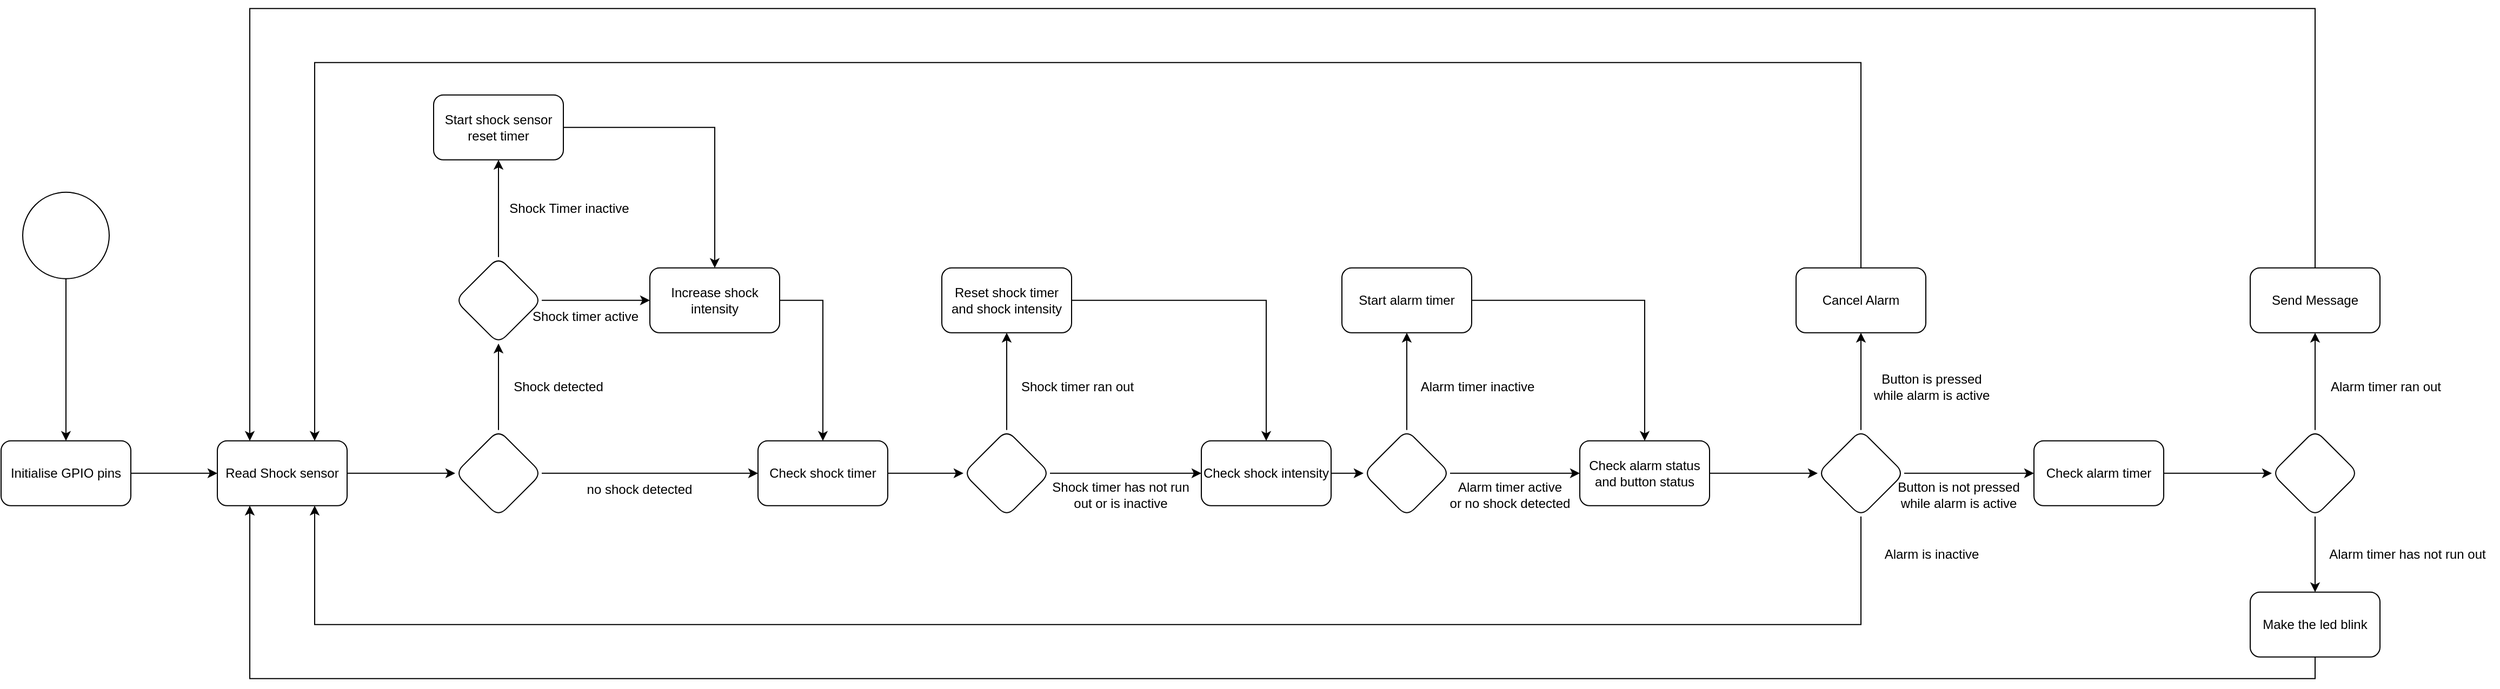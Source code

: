 <mxfile version="24.7.17">
  <diagram name="Seite-1" id="rICtBro_JCOo9i1cH8Zr">
    <mxGraphModel dx="1434" dy="738" grid="1" gridSize="10" guides="1" tooltips="1" connect="1" arrows="1" fold="1" page="1" pageScale="1" pageWidth="827" pageHeight="1169" math="0" shadow="0">
      <root>
        <mxCell id="0" />
        <mxCell id="1" parent="0" />
        <mxCell id="qiA87WzfySn1nLuCQrY5-3" value="" style="edgeStyle=orthogonalEdgeStyle;rounded=0;orthogonalLoop=1;jettySize=auto;html=1;" parent="1" source="qiA87WzfySn1nLuCQrY5-1" target="qiA87WzfySn1nLuCQrY5-2" edge="1">
          <mxGeometry relative="1" as="geometry" />
        </mxCell>
        <mxCell id="qiA87WzfySn1nLuCQrY5-1" value="" style="ellipse;whiteSpace=wrap;html=1;aspect=fixed;strokeColor=#000000;" parent="1" vertex="1">
          <mxGeometry x="140" y="409.89" width="80" height="80" as="geometry" />
        </mxCell>
        <mxCell id="qiA87WzfySn1nLuCQrY5-5" value="" style="edgeStyle=orthogonalEdgeStyle;rounded=0;orthogonalLoop=1;jettySize=auto;html=1;" parent="1" source="qiA87WzfySn1nLuCQrY5-2" target="qiA87WzfySn1nLuCQrY5-4" edge="1">
          <mxGeometry relative="1" as="geometry" />
        </mxCell>
        <mxCell id="qiA87WzfySn1nLuCQrY5-2" value="Initialise GPIO pins" style="rounded=1;whiteSpace=wrap;html=1;strokeColor=#000000;" parent="1" vertex="1">
          <mxGeometry x="120" y="639.89" width="120" height="60" as="geometry" />
        </mxCell>
        <mxCell id="qiA87WzfySn1nLuCQrY5-9" value="" style="edgeStyle=orthogonalEdgeStyle;rounded=0;orthogonalLoop=1;jettySize=auto;html=1;" parent="1" source="qiA87WzfySn1nLuCQrY5-4" target="qiA87WzfySn1nLuCQrY5-8" edge="1">
          <mxGeometry relative="1" as="geometry" />
        </mxCell>
        <mxCell id="qiA87WzfySn1nLuCQrY5-4" value="Read Shock sensor" style="rounded=1;whiteSpace=wrap;html=1;strokeColor=#000000;" parent="1" vertex="1">
          <mxGeometry x="320" y="639.89" width="120" height="60" as="geometry" />
        </mxCell>
        <mxCell id="qiA87WzfySn1nLuCQrY5-17" value="" style="edgeStyle=orthogonalEdgeStyle;rounded=0;orthogonalLoop=1;jettySize=auto;html=1;" parent="1" source="qiA87WzfySn1nLuCQrY5-8" target="qiA87WzfySn1nLuCQrY5-16" edge="1">
          <mxGeometry relative="1" as="geometry" />
        </mxCell>
        <mxCell id="qiA87WzfySn1nLuCQrY5-25" style="edgeStyle=orthogonalEdgeStyle;rounded=0;orthogonalLoop=1;jettySize=auto;html=1;exitX=1;exitY=0.5;exitDx=0;exitDy=0;entryX=0;entryY=0.5;entryDx=0;entryDy=0;" parent="1" source="qiA87WzfySn1nLuCQrY5-8" target="qiA87WzfySn1nLuCQrY5-23" edge="1">
          <mxGeometry relative="1" as="geometry" />
        </mxCell>
        <mxCell id="qiA87WzfySn1nLuCQrY5-8" value="" style="rhombus;whiteSpace=wrap;html=1;strokeColor=#000000;rounded=1;" parent="1" vertex="1">
          <mxGeometry x="540" y="629.89" width="80" height="80" as="geometry" />
        </mxCell>
        <mxCell id="qiA87WzfySn1nLuCQrY5-19" value="" style="edgeStyle=orthogonalEdgeStyle;rounded=0;orthogonalLoop=1;jettySize=auto;html=1;" parent="1" source="qiA87WzfySn1nLuCQrY5-16" target="qiA87WzfySn1nLuCQrY5-18" edge="1">
          <mxGeometry relative="1" as="geometry" />
        </mxCell>
        <mxCell id="qiA87WzfySn1nLuCQrY5-21" value="" style="edgeStyle=orthogonalEdgeStyle;rounded=0;orthogonalLoop=1;jettySize=auto;html=1;" parent="1" source="qiA87WzfySn1nLuCQrY5-16" target="qiA87WzfySn1nLuCQrY5-20" edge="1">
          <mxGeometry relative="1" as="geometry" />
        </mxCell>
        <mxCell id="qiA87WzfySn1nLuCQrY5-16" value="" style="rhombus;whiteSpace=wrap;html=1;strokeColor=#000000;rounded=1;" parent="1" vertex="1">
          <mxGeometry x="540" y="469.89" width="80" height="80" as="geometry" />
        </mxCell>
        <mxCell id="qiA87WzfySn1nLuCQrY5-22" style="edgeStyle=orthogonalEdgeStyle;rounded=0;orthogonalLoop=1;jettySize=auto;html=1;exitX=1;exitY=0.5;exitDx=0;exitDy=0;entryX=0.5;entryY=0;entryDx=0;entryDy=0;" parent="1" source="qiA87WzfySn1nLuCQrY5-18" target="qiA87WzfySn1nLuCQrY5-20" edge="1">
          <mxGeometry relative="1" as="geometry" />
        </mxCell>
        <mxCell id="qiA87WzfySn1nLuCQrY5-18" value="Start shock sensor reset timer" style="whiteSpace=wrap;html=1;strokeColor=#000000;rounded=1;" parent="1" vertex="1">
          <mxGeometry x="520" y="319.89" width="120" height="60" as="geometry" />
        </mxCell>
        <mxCell id="qiA87WzfySn1nLuCQrY5-24" value="" style="edgeStyle=orthogonalEdgeStyle;rounded=0;orthogonalLoop=1;jettySize=auto;html=1;exitX=1;exitY=0.5;exitDx=0;exitDy=0;" parent="1" source="qiA87WzfySn1nLuCQrY5-20" target="qiA87WzfySn1nLuCQrY5-23" edge="1">
          <mxGeometry relative="1" as="geometry" />
        </mxCell>
        <mxCell id="qiA87WzfySn1nLuCQrY5-20" value="Increase shock intensity" style="whiteSpace=wrap;html=1;strokeColor=#000000;rounded=1;" parent="1" vertex="1">
          <mxGeometry x="720" y="479.89" width="120" height="60" as="geometry" />
        </mxCell>
        <mxCell id="qiA87WzfySn1nLuCQrY5-27" value="" style="edgeStyle=orthogonalEdgeStyle;rounded=0;orthogonalLoop=1;jettySize=auto;html=1;" parent="1" source="qiA87WzfySn1nLuCQrY5-23" target="qiA87WzfySn1nLuCQrY5-26" edge="1">
          <mxGeometry relative="1" as="geometry" />
        </mxCell>
        <mxCell id="qiA87WzfySn1nLuCQrY5-23" value="Check shock timer" style="whiteSpace=wrap;html=1;strokeColor=#000000;rounded=1;" parent="1" vertex="1">
          <mxGeometry x="820" y="639.89" width="120" height="60" as="geometry" />
        </mxCell>
        <mxCell id="qiA87WzfySn1nLuCQrY5-29" value="" style="edgeStyle=orthogonalEdgeStyle;rounded=0;orthogonalLoop=1;jettySize=auto;html=1;" parent="1" source="qiA87WzfySn1nLuCQrY5-26" target="qiA87WzfySn1nLuCQrY5-28" edge="1">
          <mxGeometry relative="1" as="geometry" />
        </mxCell>
        <mxCell id="qiA87WzfySn1nLuCQrY5-31" value="" style="edgeStyle=orthogonalEdgeStyle;rounded=0;orthogonalLoop=1;jettySize=auto;html=1;" parent="1" source="qiA87WzfySn1nLuCQrY5-26" target="qiA87WzfySn1nLuCQrY5-30" edge="1">
          <mxGeometry relative="1" as="geometry" />
        </mxCell>
        <mxCell id="qiA87WzfySn1nLuCQrY5-26" value="" style="rhombus;whiteSpace=wrap;html=1;strokeColor=#000000;rounded=1;" parent="1" vertex="1">
          <mxGeometry x="1010" y="629.89" width="80" height="80" as="geometry" />
        </mxCell>
        <mxCell id="qiA87WzfySn1nLuCQrY5-32" style="edgeStyle=orthogonalEdgeStyle;rounded=0;orthogonalLoop=1;jettySize=auto;html=1;exitX=1;exitY=0.5;exitDx=0;exitDy=0;entryX=0.5;entryY=0;entryDx=0;entryDy=0;" parent="1" source="qiA87WzfySn1nLuCQrY5-28" target="qiA87WzfySn1nLuCQrY5-30" edge="1">
          <mxGeometry relative="1" as="geometry" />
        </mxCell>
        <mxCell id="qiA87WzfySn1nLuCQrY5-28" value="Reset shock timer and shock intensity" style="whiteSpace=wrap;html=1;strokeColor=#000000;rounded=1;" parent="1" vertex="1">
          <mxGeometry x="990" y="479.89" width="120" height="60" as="geometry" />
        </mxCell>
        <mxCell id="qiA87WzfySn1nLuCQrY5-34" value="" style="edgeStyle=orthogonalEdgeStyle;rounded=0;orthogonalLoop=1;jettySize=auto;html=1;" parent="1" source="qiA87WzfySn1nLuCQrY5-30" target="qiA87WzfySn1nLuCQrY5-33" edge="1">
          <mxGeometry relative="1" as="geometry" />
        </mxCell>
        <mxCell id="qiA87WzfySn1nLuCQrY5-30" value="Check shock intensity" style="whiteSpace=wrap;html=1;strokeColor=#000000;rounded=1;" parent="1" vertex="1">
          <mxGeometry x="1230" y="639.89" width="120" height="60" as="geometry" />
        </mxCell>
        <mxCell id="qiA87WzfySn1nLuCQrY5-36" value="" style="edgeStyle=orthogonalEdgeStyle;rounded=0;orthogonalLoop=1;jettySize=auto;html=1;" parent="1" source="qiA87WzfySn1nLuCQrY5-33" target="qiA87WzfySn1nLuCQrY5-35" edge="1">
          <mxGeometry relative="1" as="geometry" />
        </mxCell>
        <mxCell id="qiA87WzfySn1nLuCQrY5-38" value="" style="edgeStyle=orthogonalEdgeStyle;rounded=0;orthogonalLoop=1;jettySize=auto;html=1;" parent="1" source="qiA87WzfySn1nLuCQrY5-33" target="qiA87WzfySn1nLuCQrY5-37" edge="1">
          <mxGeometry relative="1" as="geometry" />
        </mxCell>
        <mxCell id="qiA87WzfySn1nLuCQrY5-33" value="" style="rhombus;whiteSpace=wrap;html=1;strokeColor=#000000;rounded=1;" parent="1" vertex="1">
          <mxGeometry x="1380" y="629.89" width="80" height="80" as="geometry" />
        </mxCell>
        <mxCell id="qiA87WzfySn1nLuCQrY5-39" style="edgeStyle=orthogonalEdgeStyle;rounded=0;orthogonalLoop=1;jettySize=auto;html=1;exitX=1;exitY=0.5;exitDx=0;exitDy=0;entryX=0.5;entryY=0;entryDx=0;entryDy=0;" parent="1" source="qiA87WzfySn1nLuCQrY5-35" target="qiA87WzfySn1nLuCQrY5-37" edge="1">
          <mxGeometry relative="1" as="geometry" />
        </mxCell>
        <mxCell id="qiA87WzfySn1nLuCQrY5-35" value="Start alarm timer" style="whiteSpace=wrap;html=1;strokeColor=#000000;rounded=1;" parent="1" vertex="1">
          <mxGeometry x="1360" y="479.89" width="120" height="60" as="geometry" />
        </mxCell>
        <mxCell id="qiA87WzfySn1nLuCQrY5-41" value="" style="edgeStyle=orthogonalEdgeStyle;rounded=0;orthogonalLoop=1;jettySize=auto;html=1;" parent="1" source="qiA87WzfySn1nLuCQrY5-37" target="qiA87WzfySn1nLuCQrY5-40" edge="1">
          <mxGeometry relative="1" as="geometry" />
        </mxCell>
        <mxCell id="qiA87WzfySn1nLuCQrY5-37" value="Check alarm status and button status" style="whiteSpace=wrap;html=1;strokeColor=#000000;rounded=1;" parent="1" vertex="1">
          <mxGeometry x="1580" y="639.89" width="120" height="60" as="geometry" />
        </mxCell>
        <mxCell id="qiA87WzfySn1nLuCQrY5-43" value="" style="edgeStyle=orthogonalEdgeStyle;rounded=0;orthogonalLoop=1;jettySize=auto;html=1;" parent="1" source="qiA87WzfySn1nLuCQrY5-40" target="qiA87WzfySn1nLuCQrY5-42" edge="1">
          <mxGeometry relative="1" as="geometry" />
        </mxCell>
        <mxCell id="qiA87WzfySn1nLuCQrY5-45" value="" style="edgeStyle=orthogonalEdgeStyle;rounded=0;orthogonalLoop=1;jettySize=auto;html=1;" parent="1" source="qiA87WzfySn1nLuCQrY5-40" target="qiA87WzfySn1nLuCQrY5-44" edge="1">
          <mxGeometry relative="1" as="geometry" />
        </mxCell>
        <mxCell id="qiA87WzfySn1nLuCQrY5-51" style="edgeStyle=orthogonalEdgeStyle;rounded=0;orthogonalLoop=1;jettySize=auto;html=1;exitX=0.5;exitY=1;exitDx=0;exitDy=0;entryX=0.75;entryY=1;entryDx=0;entryDy=0;" parent="1" source="qiA87WzfySn1nLuCQrY5-40" target="qiA87WzfySn1nLuCQrY5-4" edge="1">
          <mxGeometry relative="1" as="geometry">
            <mxPoint x="380" y="909.89" as="targetPoint" />
            <Array as="points">
              <mxPoint x="1840" y="809.89" />
              <mxPoint x="410" y="809.89" />
            </Array>
          </mxGeometry>
        </mxCell>
        <mxCell id="qiA87WzfySn1nLuCQrY5-40" value="" style="rhombus;whiteSpace=wrap;html=1;strokeColor=#000000;rounded=1;" parent="1" vertex="1">
          <mxGeometry x="1800" y="629.89" width="80" height="80" as="geometry" />
        </mxCell>
        <mxCell id="qiA87WzfySn1nLuCQrY5-52" style="edgeStyle=orthogonalEdgeStyle;rounded=0;orthogonalLoop=1;jettySize=auto;html=1;exitX=0.5;exitY=0;exitDx=0;exitDy=0;entryX=0.75;entryY=0;entryDx=0;entryDy=0;" parent="1" source="qiA87WzfySn1nLuCQrY5-42" target="qiA87WzfySn1nLuCQrY5-4" edge="1">
          <mxGeometry relative="1" as="geometry">
            <mxPoint x="310" y="-95.11" as="targetPoint" />
            <Array as="points">
              <mxPoint x="1840" y="289.89" />
              <mxPoint x="410" y="289.89" />
            </Array>
          </mxGeometry>
        </mxCell>
        <mxCell id="qiA87WzfySn1nLuCQrY5-42" value="Cancel Alarm" style="whiteSpace=wrap;html=1;strokeColor=#000000;rounded=1;" parent="1" vertex="1">
          <mxGeometry x="1780" y="479.89" width="120" height="60" as="geometry" />
        </mxCell>
        <mxCell id="qiA87WzfySn1nLuCQrY5-60" value="" style="edgeStyle=orthogonalEdgeStyle;rounded=0;orthogonalLoop=1;jettySize=auto;html=1;" parent="1" source="qiA87WzfySn1nLuCQrY5-44" target="qiA87WzfySn1nLuCQrY5-59" edge="1">
          <mxGeometry relative="1" as="geometry" />
        </mxCell>
        <mxCell id="qiA87WzfySn1nLuCQrY5-44" value="Check alarm timer" style="whiteSpace=wrap;html=1;strokeColor=#000000;rounded=1;" parent="1" vertex="1">
          <mxGeometry x="2000" y="639.89" width="120" height="60" as="geometry" />
        </mxCell>
        <mxCell id="qiA87WzfySn1nLuCQrY5-46" value="Button is pressed&lt;div&gt;while alarm is active&lt;/div&gt;" style="text;html=1;align=center;verticalAlign=middle;resizable=0;points=[];autosize=1;strokeColor=none;fillColor=none;" parent="1" vertex="1">
          <mxGeometry x="1840" y="569.89" width="130" height="40" as="geometry" />
        </mxCell>
        <mxCell id="qiA87WzfySn1nLuCQrY5-47" value="Alarm is inactive" style="text;html=1;align=center;verticalAlign=middle;resizable=0;points=[];autosize=1;strokeColor=none;fillColor=none;" parent="1" vertex="1">
          <mxGeometry x="1850" y="729.89" width="110" height="30" as="geometry" />
        </mxCell>
        <mxCell id="qiA87WzfySn1nLuCQrY5-49" value="Button is not pressed&lt;div&gt;while alarm is active&lt;/div&gt;" style="text;html=1;align=center;verticalAlign=middle;resizable=0;points=[];autosize=1;strokeColor=none;fillColor=none;" parent="1" vertex="1">
          <mxGeometry x="1860" y="669.89" width="140" height="40" as="geometry" />
        </mxCell>
        <mxCell id="qiA87WzfySn1nLuCQrY5-55" style="edgeStyle=orthogonalEdgeStyle;rounded=0;orthogonalLoop=1;jettySize=auto;html=1;exitX=0.5;exitY=1;exitDx=0;exitDy=0;entryX=0.25;entryY=1;entryDx=0;entryDy=0;" parent="1" source="qiA87WzfySn1nLuCQrY5-53" target="qiA87WzfySn1nLuCQrY5-4" edge="1">
          <mxGeometry relative="1" as="geometry" />
        </mxCell>
        <mxCell id="qiA87WzfySn1nLuCQrY5-53" value="Make the led blink" style="whiteSpace=wrap;html=1;strokeColor=#000000;rounded=1;" parent="1" vertex="1">
          <mxGeometry x="2200" y="779.89" width="120" height="60" as="geometry" />
        </mxCell>
        <mxCell id="qiA87WzfySn1nLuCQrY5-56" value="Alarm timer has not run out" style="text;html=1;align=center;verticalAlign=middle;resizable=0;points=[];autosize=1;strokeColor=none;fillColor=none;" parent="1" vertex="1">
          <mxGeometry x="2260" y="729.89" width="170" height="30" as="geometry" />
        </mxCell>
        <mxCell id="qiA87WzfySn1nLuCQrY5-61" style="edgeStyle=orthogonalEdgeStyle;rounded=0;orthogonalLoop=1;jettySize=auto;html=1;exitX=0.5;exitY=1;exitDx=0;exitDy=0;" parent="1" source="qiA87WzfySn1nLuCQrY5-59" target="qiA87WzfySn1nLuCQrY5-53" edge="1">
          <mxGeometry relative="1" as="geometry" />
        </mxCell>
        <mxCell id="qiA87WzfySn1nLuCQrY5-63" value="" style="edgeStyle=orthogonalEdgeStyle;rounded=0;orthogonalLoop=1;jettySize=auto;html=1;" parent="1" source="qiA87WzfySn1nLuCQrY5-59" target="qiA87WzfySn1nLuCQrY5-62" edge="1">
          <mxGeometry relative="1" as="geometry" />
        </mxCell>
        <mxCell id="qiA87WzfySn1nLuCQrY5-59" value="" style="rhombus;whiteSpace=wrap;html=1;strokeColor=#000000;rounded=1;" parent="1" vertex="1">
          <mxGeometry x="2220" y="629.89" width="80" height="80" as="geometry" />
        </mxCell>
        <mxCell id="qiA87WzfySn1nLuCQrY5-65" style="edgeStyle=orthogonalEdgeStyle;rounded=0;orthogonalLoop=1;jettySize=auto;html=1;exitX=0.5;exitY=0;exitDx=0;exitDy=0;entryX=0.25;entryY=0;entryDx=0;entryDy=0;" parent="1" source="qiA87WzfySn1nLuCQrY5-62" target="qiA87WzfySn1nLuCQrY5-4" edge="1">
          <mxGeometry relative="1" as="geometry">
            <Array as="points">
              <mxPoint x="2260" y="239.89" />
              <mxPoint x="350" y="239.89" />
            </Array>
          </mxGeometry>
        </mxCell>
        <mxCell id="qiA87WzfySn1nLuCQrY5-62" value="Send Message" style="whiteSpace=wrap;html=1;strokeColor=#000000;rounded=1;" parent="1" vertex="1">
          <mxGeometry x="2200" y="479.89" width="120" height="60" as="geometry" />
        </mxCell>
        <mxCell id="qiA87WzfySn1nLuCQrY5-64" value="Alarm timer ran out" style="text;html=1;align=center;verticalAlign=middle;resizable=0;points=[];autosize=1;strokeColor=none;fillColor=none;" parent="1" vertex="1">
          <mxGeometry x="2260" y="574.89" width="130" height="30" as="geometry" />
        </mxCell>
        <mxCell id="qiA87WzfySn1nLuCQrY5-66" value="no shock detected" style="text;html=1;align=center;verticalAlign=middle;resizable=0;points=[];autosize=1;strokeColor=none;fillColor=none;" parent="1" vertex="1">
          <mxGeometry x="650" y="669.89" width="120" height="30" as="geometry" />
        </mxCell>
        <mxCell id="qiA87WzfySn1nLuCQrY5-67" value="Shock detected" style="text;html=1;align=center;verticalAlign=middle;resizable=0;points=[];autosize=1;strokeColor=none;fillColor=none;" parent="1" vertex="1">
          <mxGeometry x="580" y="574.89" width="110" height="30" as="geometry" />
        </mxCell>
        <mxCell id="qiA87WzfySn1nLuCQrY5-68" value="Shock timer active" style="text;html=1;align=center;verticalAlign=middle;resizable=0;points=[];autosize=1;strokeColor=none;fillColor=none;" parent="1" vertex="1">
          <mxGeometry x="600" y="509.89" width="120" height="30" as="geometry" />
        </mxCell>
        <mxCell id="qiA87WzfySn1nLuCQrY5-69" value="Shock Timer inactive" style="text;html=1;align=center;verticalAlign=middle;resizable=0;points=[];autosize=1;strokeColor=none;fillColor=none;" parent="1" vertex="1">
          <mxGeometry x="580" y="409.89" width="130" height="30" as="geometry" />
        </mxCell>
        <mxCell id="qiA87WzfySn1nLuCQrY5-70" value="Shock timer ran out" style="text;html=1;align=center;verticalAlign=middle;resizable=0;points=[];autosize=1;strokeColor=none;fillColor=none;" parent="1" vertex="1">
          <mxGeometry x="1050" y="574.89" width="130" height="30" as="geometry" />
        </mxCell>
        <mxCell id="qiA87WzfySn1nLuCQrY5-72" value="Shock timer has not run&lt;div&gt;out or is inactive&lt;/div&gt;" style="text;html=1;align=center;verticalAlign=middle;resizable=0;points=[];autosize=1;strokeColor=none;fillColor=none;" parent="1" vertex="1">
          <mxGeometry x="1080" y="669.89" width="150" height="40" as="geometry" />
        </mxCell>
        <mxCell id="qiA87WzfySn1nLuCQrY5-73" value="Alarm timer inactive" style="text;html=1;align=center;verticalAlign=middle;resizable=0;points=[];autosize=1;strokeColor=none;fillColor=none;" parent="1" vertex="1">
          <mxGeometry x="1420" y="574.89" width="130" height="30" as="geometry" />
        </mxCell>
        <mxCell id="qiA87WzfySn1nLuCQrY5-74" value="Alarm timer active&lt;div&gt;or no shock detected&lt;/div&gt;" style="text;html=1;align=center;verticalAlign=middle;resizable=0;points=[];autosize=1;strokeColor=none;fillColor=none;" parent="1" vertex="1">
          <mxGeometry x="1450" y="669.89" width="130" height="40" as="geometry" />
        </mxCell>
      </root>
    </mxGraphModel>
  </diagram>
</mxfile>
